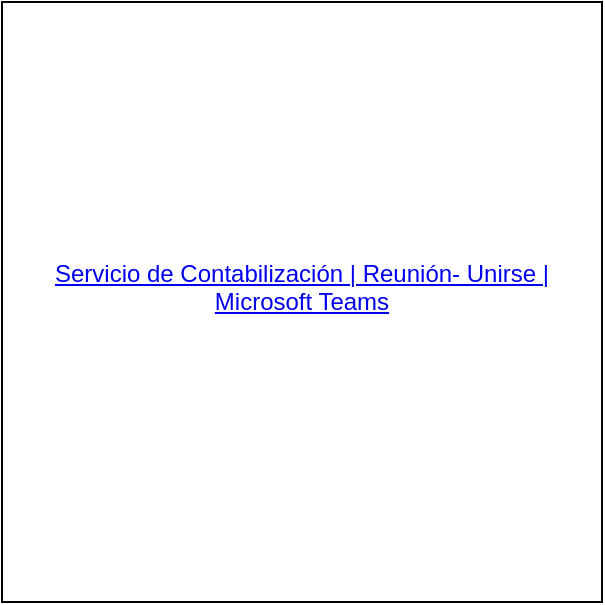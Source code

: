 <mxfile version="28.0.6">
  <diagram name="Página-1" id="LPzA1EdKOrGCX12UJips">
    <mxGraphModel dx="872" dy="421" grid="1" gridSize="10" guides="1" tooltips="1" connect="1" arrows="1" fold="1" page="1" pageScale="1" pageWidth="827" pageHeight="1169" math="0" shadow="0">
      <root>
        <mxCell id="0" />
        <mxCell id="1" parent="0" />
        <mxCell id="sPbjKGvhv6Vsv670f3T3-1" value="&lt;div&gt;&lt;a dir=&quot;auto&quot; tabindex=&quot;0&quot; rel=&quot;noopener noreferrer&quot; target=&quot;_blank&quot; href=&quot;https://teams.microsoft.com/l/meetup-join/19%253ameeting_ODE1NDUxNmEtNGMxYi00MjllLTg2MjgtNWJhNDczMzZhYjk2%2540thread.v2/0?context=%257b%2522Tid%2522%253a%252210a76712-94f6-46a2-9155-31bd8b76f937%2522%252c%2522Oid%2522%253a%2522257b3371-5433-4ced-ae2c-40ed6ea68b44%2522%257d&quot;&gt;Servicio de Contabilización | Reunión- Unirse | Microsoft Teams&lt;/a&gt;&lt;/div&gt;&lt;div&gt;&lt;br&gt;&lt;/div&gt;" style="whiteSpace=wrap;html=1;aspect=fixed;" parent="1" vertex="1">
          <mxGeometry x="240" y="420" width="300" height="300" as="geometry" />
        </mxCell>
      </root>
    </mxGraphModel>
  </diagram>
</mxfile>
